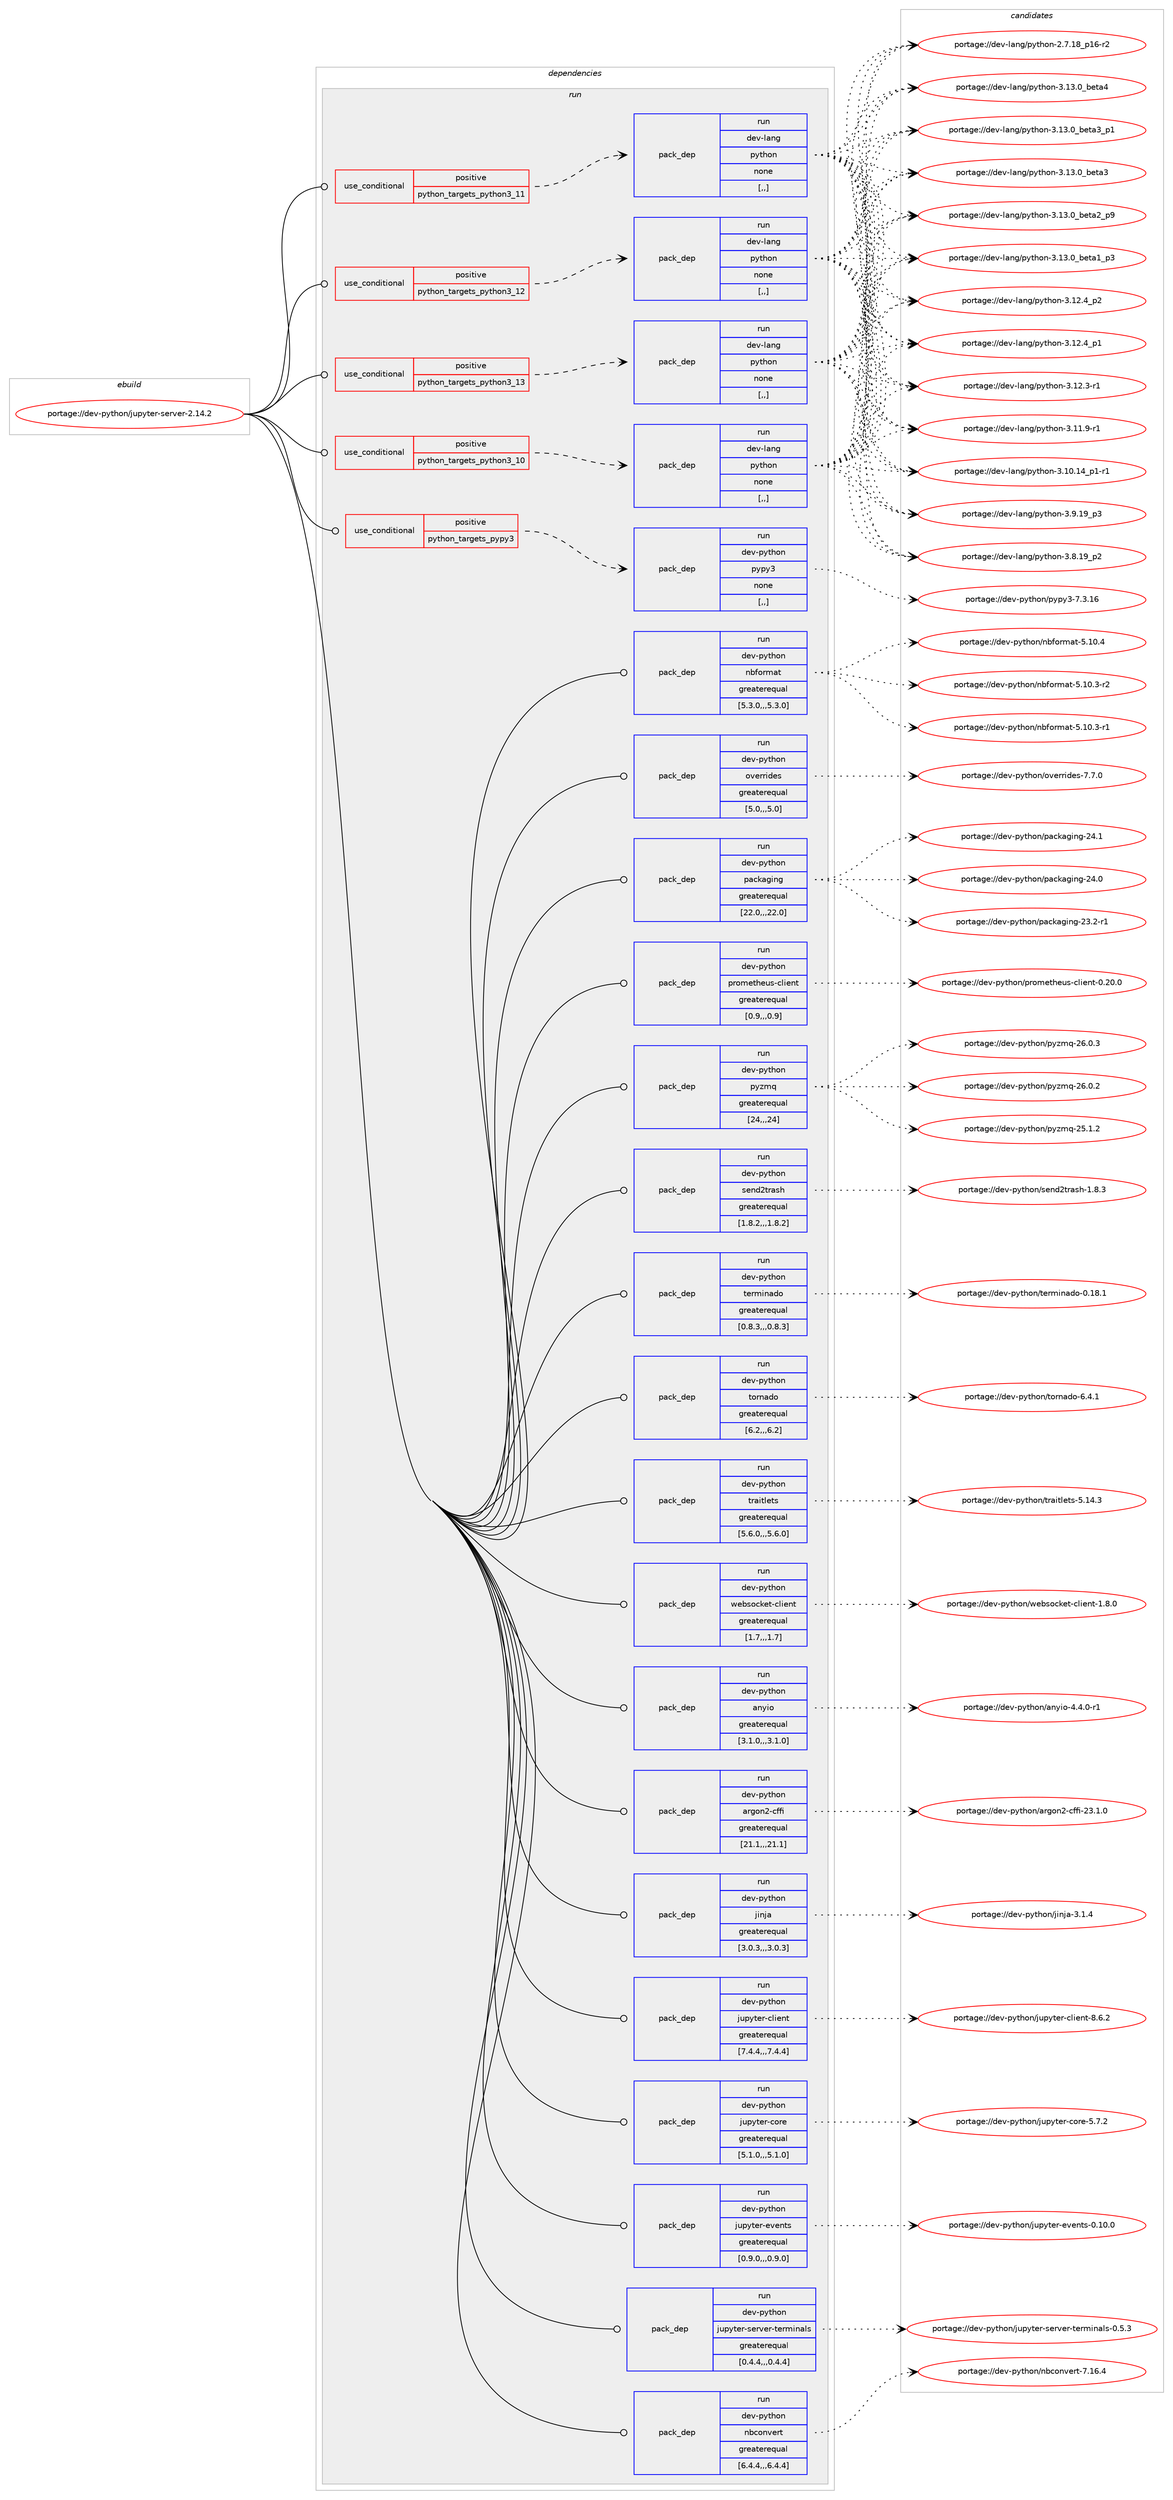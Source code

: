 digraph prolog {

# *************
# Graph options
# *************

newrank=true;
concentrate=true;
compound=true;
graph [rankdir=LR,fontname=Helvetica,fontsize=10,ranksep=1.5];#, ranksep=2.5, nodesep=0.2];
edge  [arrowhead=vee];
node  [fontname=Helvetica,fontsize=10];

# **********
# The ebuild
# **********

subgraph cluster_leftcol {
color=gray;
label=<<i>ebuild</i>>;
id [label="portage://dev-python/jupyter-server-2.14.2", color=red, width=4, href="../dev-python/jupyter-server-2.14.2.svg"];
}

# ****************
# The dependencies
# ****************

subgraph cluster_midcol {
color=gray;
label=<<i>dependencies</i>>;
subgraph cluster_compile {
fillcolor="#eeeeee";
style=filled;
label=<<i>compile</i>>;
}
subgraph cluster_compileandrun {
fillcolor="#eeeeee";
style=filled;
label=<<i>compile and run</i>>;
}
subgraph cluster_run {
fillcolor="#eeeeee";
style=filled;
label=<<i>run</i>>;
subgraph cond34102 {
dependency149595 [label=<<TABLE BORDER="0" CELLBORDER="1" CELLSPACING="0" CELLPADDING="4"><TR><TD ROWSPAN="3" CELLPADDING="10">use_conditional</TD></TR><TR><TD>positive</TD></TR><TR><TD>python_targets_pypy3</TD></TR></TABLE>>, shape=none, color=red];
subgraph pack114244 {
dependency149596 [label=<<TABLE BORDER="0" CELLBORDER="1" CELLSPACING="0" CELLPADDING="4" WIDTH="220"><TR><TD ROWSPAN="6" CELLPADDING="30">pack_dep</TD></TR><TR><TD WIDTH="110">run</TD></TR><TR><TD>dev-python</TD></TR><TR><TD>pypy3</TD></TR><TR><TD>none</TD></TR><TR><TD>[,,]</TD></TR></TABLE>>, shape=none, color=blue];
}
dependency149595:e -> dependency149596:w [weight=20,style="dashed",arrowhead="vee"];
}
id:e -> dependency149595:w [weight=20,style="solid",arrowhead="odot"];
subgraph cond34103 {
dependency149597 [label=<<TABLE BORDER="0" CELLBORDER="1" CELLSPACING="0" CELLPADDING="4"><TR><TD ROWSPAN="3" CELLPADDING="10">use_conditional</TD></TR><TR><TD>positive</TD></TR><TR><TD>python_targets_python3_10</TD></TR></TABLE>>, shape=none, color=red];
subgraph pack114245 {
dependency149598 [label=<<TABLE BORDER="0" CELLBORDER="1" CELLSPACING="0" CELLPADDING="4" WIDTH="220"><TR><TD ROWSPAN="6" CELLPADDING="30">pack_dep</TD></TR><TR><TD WIDTH="110">run</TD></TR><TR><TD>dev-lang</TD></TR><TR><TD>python</TD></TR><TR><TD>none</TD></TR><TR><TD>[,,]</TD></TR></TABLE>>, shape=none, color=blue];
}
dependency149597:e -> dependency149598:w [weight=20,style="dashed",arrowhead="vee"];
}
id:e -> dependency149597:w [weight=20,style="solid",arrowhead="odot"];
subgraph cond34104 {
dependency149599 [label=<<TABLE BORDER="0" CELLBORDER="1" CELLSPACING="0" CELLPADDING="4"><TR><TD ROWSPAN="3" CELLPADDING="10">use_conditional</TD></TR><TR><TD>positive</TD></TR><TR><TD>python_targets_python3_11</TD></TR></TABLE>>, shape=none, color=red];
subgraph pack114246 {
dependency149600 [label=<<TABLE BORDER="0" CELLBORDER="1" CELLSPACING="0" CELLPADDING="4" WIDTH="220"><TR><TD ROWSPAN="6" CELLPADDING="30">pack_dep</TD></TR><TR><TD WIDTH="110">run</TD></TR><TR><TD>dev-lang</TD></TR><TR><TD>python</TD></TR><TR><TD>none</TD></TR><TR><TD>[,,]</TD></TR></TABLE>>, shape=none, color=blue];
}
dependency149599:e -> dependency149600:w [weight=20,style="dashed",arrowhead="vee"];
}
id:e -> dependency149599:w [weight=20,style="solid",arrowhead="odot"];
subgraph cond34105 {
dependency149601 [label=<<TABLE BORDER="0" CELLBORDER="1" CELLSPACING="0" CELLPADDING="4"><TR><TD ROWSPAN="3" CELLPADDING="10">use_conditional</TD></TR><TR><TD>positive</TD></TR><TR><TD>python_targets_python3_12</TD></TR></TABLE>>, shape=none, color=red];
subgraph pack114247 {
dependency149602 [label=<<TABLE BORDER="0" CELLBORDER="1" CELLSPACING="0" CELLPADDING="4" WIDTH="220"><TR><TD ROWSPAN="6" CELLPADDING="30">pack_dep</TD></TR><TR><TD WIDTH="110">run</TD></TR><TR><TD>dev-lang</TD></TR><TR><TD>python</TD></TR><TR><TD>none</TD></TR><TR><TD>[,,]</TD></TR></TABLE>>, shape=none, color=blue];
}
dependency149601:e -> dependency149602:w [weight=20,style="dashed",arrowhead="vee"];
}
id:e -> dependency149601:w [weight=20,style="solid",arrowhead="odot"];
subgraph cond34106 {
dependency149603 [label=<<TABLE BORDER="0" CELLBORDER="1" CELLSPACING="0" CELLPADDING="4"><TR><TD ROWSPAN="3" CELLPADDING="10">use_conditional</TD></TR><TR><TD>positive</TD></TR><TR><TD>python_targets_python3_13</TD></TR></TABLE>>, shape=none, color=red];
subgraph pack114248 {
dependency149604 [label=<<TABLE BORDER="0" CELLBORDER="1" CELLSPACING="0" CELLPADDING="4" WIDTH="220"><TR><TD ROWSPAN="6" CELLPADDING="30">pack_dep</TD></TR><TR><TD WIDTH="110">run</TD></TR><TR><TD>dev-lang</TD></TR><TR><TD>python</TD></TR><TR><TD>none</TD></TR><TR><TD>[,,]</TD></TR></TABLE>>, shape=none, color=blue];
}
dependency149603:e -> dependency149604:w [weight=20,style="dashed",arrowhead="vee"];
}
id:e -> dependency149603:w [weight=20,style="solid",arrowhead="odot"];
subgraph pack114249 {
dependency149605 [label=<<TABLE BORDER="0" CELLBORDER="1" CELLSPACING="0" CELLPADDING="4" WIDTH="220"><TR><TD ROWSPAN="6" CELLPADDING="30">pack_dep</TD></TR><TR><TD WIDTH="110">run</TD></TR><TR><TD>dev-python</TD></TR><TR><TD>anyio</TD></TR><TR><TD>greaterequal</TD></TR><TR><TD>[3.1.0,,,3.1.0]</TD></TR></TABLE>>, shape=none, color=blue];
}
id:e -> dependency149605:w [weight=20,style="solid",arrowhead="odot"];
subgraph pack114250 {
dependency149606 [label=<<TABLE BORDER="0" CELLBORDER="1" CELLSPACING="0" CELLPADDING="4" WIDTH="220"><TR><TD ROWSPAN="6" CELLPADDING="30">pack_dep</TD></TR><TR><TD WIDTH="110">run</TD></TR><TR><TD>dev-python</TD></TR><TR><TD>argon2-cffi</TD></TR><TR><TD>greaterequal</TD></TR><TR><TD>[21.1,,,21.1]</TD></TR></TABLE>>, shape=none, color=blue];
}
id:e -> dependency149606:w [weight=20,style="solid",arrowhead="odot"];
subgraph pack114251 {
dependency149607 [label=<<TABLE BORDER="0" CELLBORDER="1" CELLSPACING="0" CELLPADDING="4" WIDTH="220"><TR><TD ROWSPAN="6" CELLPADDING="30">pack_dep</TD></TR><TR><TD WIDTH="110">run</TD></TR><TR><TD>dev-python</TD></TR><TR><TD>jinja</TD></TR><TR><TD>greaterequal</TD></TR><TR><TD>[3.0.3,,,3.0.3]</TD></TR></TABLE>>, shape=none, color=blue];
}
id:e -> dependency149607:w [weight=20,style="solid",arrowhead="odot"];
subgraph pack114252 {
dependency149608 [label=<<TABLE BORDER="0" CELLBORDER="1" CELLSPACING="0" CELLPADDING="4" WIDTH="220"><TR><TD ROWSPAN="6" CELLPADDING="30">pack_dep</TD></TR><TR><TD WIDTH="110">run</TD></TR><TR><TD>dev-python</TD></TR><TR><TD>jupyter-client</TD></TR><TR><TD>greaterequal</TD></TR><TR><TD>[7.4.4,,,7.4.4]</TD></TR></TABLE>>, shape=none, color=blue];
}
id:e -> dependency149608:w [weight=20,style="solid",arrowhead="odot"];
subgraph pack114253 {
dependency149609 [label=<<TABLE BORDER="0" CELLBORDER="1" CELLSPACING="0" CELLPADDING="4" WIDTH="220"><TR><TD ROWSPAN="6" CELLPADDING="30">pack_dep</TD></TR><TR><TD WIDTH="110">run</TD></TR><TR><TD>dev-python</TD></TR><TR><TD>jupyter-core</TD></TR><TR><TD>greaterequal</TD></TR><TR><TD>[5.1.0,,,5.1.0]</TD></TR></TABLE>>, shape=none, color=blue];
}
id:e -> dependency149609:w [weight=20,style="solid",arrowhead="odot"];
subgraph pack114254 {
dependency149610 [label=<<TABLE BORDER="0" CELLBORDER="1" CELLSPACING="0" CELLPADDING="4" WIDTH="220"><TR><TD ROWSPAN="6" CELLPADDING="30">pack_dep</TD></TR><TR><TD WIDTH="110">run</TD></TR><TR><TD>dev-python</TD></TR><TR><TD>jupyter-events</TD></TR><TR><TD>greaterequal</TD></TR><TR><TD>[0.9.0,,,0.9.0]</TD></TR></TABLE>>, shape=none, color=blue];
}
id:e -> dependency149610:w [weight=20,style="solid",arrowhead="odot"];
subgraph pack114255 {
dependency149611 [label=<<TABLE BORDER="0" CELLBORDER="1" CELLSPACING="0" CELLPADDING="4" WIDTH="220"><TR><TD ROWSPAN="6" CELLPADDING="30">pack_dep</TD></TR><TR><TD WIDTH="110">run</TD></TR><TR><TD>dev-python</TD></TR><TR><TD>jupyter-server-terminals</TD></TR><TR><TD>greaterequal</TD></TR><TR><TD>[0.4.4,,,0.4.4]</TD></TR></TABLE>>, shape=none, color=blue];
}
id:e -> dependency149611:w [weight=20,style="solid",arrowhead="odot"];
subgraph pack114256 {
dependency149612 [label=<<TABLE BORDER="0" CELLBORDER="1" CELLSPACING="0" CELLPADDING="4" WIDTH="220"><TR><TD ROWSPAN="6" CELLPADDING="30">pack_dep</TD></TR><TR><TD WIDTH="110">run</TD></TR><TR><TD>dev-python</TD></TR><TR><TD>nbconvert</TD></TR><TR><TD>greaterequal</TD></TR><TR><TD>[6.4.4,,,6.4.4]</TD></TR></TABLE>>, shape=none, color=blue];
}
id:e -> dependency149612:w [weight=20,style="solid",arrowhead="odot"];
subgraph pack114257 {
dependency149613 [label=<<TABLE BORDER="0" CELLBORDER="1" CELLSPACING="0" CELLPADDING="4" WIDTH="220"><TR><TD ROWSPAN="6" CELLPADDING="30">pack_dep</TD></TR><TR><TD WIDTH="110">run</TD></TR><TR><TD>dev-python</TD></TR><TR><TD>nbformat</TD></TR><TR><TD>greaterequal</TD></TR><TR><TD>[5.3.0,,,5.3.0]</TD></TR></TABLE>>, shape=none, color=blue];
}
id:e -> dependency149613:w [weight=20,style="solid",arrowhead="odot"];
subgraph pack114258 {
dependency149614 [label=<<TABLE BORDER="0" CELLBORDER="1" CELLSPACING="0" CELLPADDING="4" WIDTH="220"><TR><TD ROWSPAN="6" CELLPADDING="30">pack_dep</TD></TR><TR><TD WIDTH="110">run</TD></TR><TR><TD>dev-python</TD></TR><TR><TD>overrides</TD></TR><TR><TD>greaterequal</TD></TR><TR><TD>[5.0,,,5.0]</TD></TR></TABLE>>, shape=none, color=blue];
}
id:e -> dependency149614:w [weight=20,style="solid",arrowhead="odot"];
subgraph pack114259 {
dependency149615 [label=<<TABLE BORDER="0" CELLBORDER="1" CELLSPACING="0" CELLPADDING="4" WIDTH="220"><TR><TD ROWSPAN="6" CELLPADDING="30">pack_dep</TD></TR><TR><TD WIDTH="110">run</TD></TR><TR><TD>dev-python</TD></TR><TR><TD>packaging</TD></TR><TR><TD>greaterequal</TD></TR><TR><TD>[22.0,,,22.0]</TD></TR></TABLE>>, shape=none, color=blue];
}
id:e -> dependency149615:w [weight=20,style="solid",arrowhead="odot"];
subgraph pack114260 {
dependency149616 [label=<<TABLE BORDER="0" CELLBORDER="1" CELLSPACING="0" CELLPADDING="4" WIDTH="220"><TR><TD ROWSPAN="6" CELLPADDING="30">pack_dep</TD></TR><TR><TD WIDTH="110">run</TD></TR><TR><TD>dev-python</TD></TR><TR><TD>prometheus-client</TD></TR><TR><TD>greaterequal</TD></TR><TR><TD>[0.9,,,0.9]</TD></TR></TABLE>>, shape=none, color=blue];
}
id:e -> dependency149616:w [weight=20,style="solid",arrowhead="odot"];
subgraph pack114261 {
dependency149617 [label=<<TABLE BORDER="0" CELLBORDER="1" CELLSPACING="0" CELLPADDING="4" WIDTH="220"><TR><TD ROWSPAN="6" CELLPADDING="30">pack_dep</TD></TR><TR><TD WIDTH="110">run</TD></TR><TR><TD>dev-python</TD></TR><TR><TD>pyzmq</TD></TR><TR><TD>greaterequal</TD></TR><TR><TD>[24,,,24]</TD></TR></TABLE>>, shape=none, color=blue];
}
id:e -> dependency149617:w [weight=20,style="solid",arrowhead="odot"];
subgraph pack114262 {
dependency149618 [label=<<TABLE BORDER="0" CELLBORDER="1" CELLSPACING="0" CELLPADDING="4" WIDTH="220"><TR><TD ROWSPAN="6" CELLPADDING="30">pack_dep</TD></TR><TR><TD WIDTH="110">run</TD></TR><TR><TD>dev-python</TD></TR><TR><TD>send2trash</TD></TR><TR><TD>greaterequal</TD></TR><TR><TD>[1.8.2,,,1.8.2]</TD></TR></TABLE>>, shape=none, color=blue];
}
id:e -> dependency149618:w [weight=20,style="solid",arrowhead="odot"];
subgraph pack114263 {
dependency149619 [label=<<TABLE BORDER="0" CELLBORDER="1" CELLSPACING="0" CELLPADDING="4" WIDTH="220"><TR><TD ROWSPAN="6" CELLPADDING="30">pack_dep</TD></TR><TR><TD WIDTH="110">run</TD></TR><TR><TD>dev-python</TD></TR><TR><TD>terminado</TD></TR><TR><TD>greaterequal</TD></TR><TR><TD>[0.8.3,,,0.8.3]</TD></TR></TABLE>>, shape=none, color=blue];
}
id:e -> dependency149619:w [weight=20,style="solid",arrowhead="odot"];
subgraph pack114264 {
dependency149620 [label=<<TABLE BORDER="0" CELLBORDER="1" CELLSPACING="0" CELLPADDING="4" WIDTH="220"><TR><TD ROWSPAN="6" CELLPADDING="30">pack_dep</TD></TR><TR><TD WIDTH="110">run</TD></TR><TR><TD>dev-python</TD></TR><TR><TD>tornado</TD></TR><TR><TD>greaterequal</TD></TR><TR><TD>[6.2,,,6.2]</TD></TR></TABLE>>, shape=none, color=blue];
}
id:e -> dependency149620:w [weight=20,style="solid",arrowhead="odot"];
subgraph pack114265 {
dependency149621 [label=<<TABLE BORDER="0" CELLBORDER="1" CELLSPACING="0" CELLPADDING="4" WIDTH="220"><TR><TD ROWSPAN="6" CELLPADDING="30">pack_dep</TD></TR><TR><TD WIDTH="110">run</TD></TR><TR><TD>dev-python</TD></TR><TR><TD>traitlets</TD></TR><TR><TD>greaterequal</TD></TR><TR><TD>[5.6.0,,,5.6.0]</TD></TR></TABLE>>, shape=none, color=blue];
}
id:e -> dependency149621:w [weight=20,style="solid",arrowhead="odot"];
subgraph pack114266 {
dependency149622 [label=<<TABLE BORDER="0" CELLBORDER="1" CELLSPACING="0" CELLPADDING="4" WIDTH="220"><TR><TD ROWSPAN="6" CELLPADDING="30">pack_dep</TD></TR><TR><TD WIDTH="110">run</TD></TR><TR><TD>dev-python</TD></TR><TR><TD>websocket-client</TD></TR><TR><TD>greaterequal</TD></TR><TR><TD>[1.7,,,1.7]</TD></TR></TABLE>>, shape=none, color=blue];
}
id:e -> dependency149622:w [weight=20,style="solid",arrowhead="odot"];
}
}

# **************
# The candidates
# **************

subgraph cluster_choices {
rank=same;
color=gray;
label=<<i>candidates</i>>;

subgraph choice114244 {
color=black;
nodesep=1;
choice10010111845112121116104111110471121211121215145554651464954 [label="portage://dev-python/pypy3-7.3.16", color=red, width=4,href="../dev-python/pypy3-7.3.16.svg"];
dependency149596:e -> choice10010111845112121116104111110471121211121215145554651464954:w [style=dotted,weight="100"];
}
subgraph choice114245 {
color=black;
nodesep=1;
choice1001011184510897110103471121211161041111104551464951464895981011169752 [label="portage://dev-lang/python-3.13.0_beta4", color=red, width=4,href="../dev-lang/python-3.13.0_beta4.svg"];
choice10010111845108971101034711212111610411111045514649514648959810111697519511249 [label="portage://dev-lang/python-3.13.0_beta3_p1", color=red, width=4,href="../dev-lang/python-3.13.0_beta3_p1.svg"];
choice1001011184510897110103471121211161041111104551464951464895981011169751 [label="portage://dev-lang/python-3.13.0_beta3", color=red, width=4,href="../dev-lang/python-3.13.0_beta3.svg"];
choice10010111845108971101034711212111610411111045514649514648959810111697509511257 [label="portage://dev-lang/python-3.13.0_beta2_p9", color=red, width=4,href="../dev-lang/python-3.13.0_beta2_p9.svg"];
choice10010111845108971101034711212111610411111045514649514648959810111697499511251 [label="portage://dev-lang/python-3.13.0_beta1_p3", color=red, width=4,href="../dev-lang/python-3.13.0_beta1_p3.svg"];
choice100101118451089711010347112121116104111110455146495046529511250 [label="portage://dev-lang/python-3.12.4_p2", color=red, width=4,href="../dev-lang/python-3.12.4_p2.svg"];
choice100101118451089711010347112121116104111110455146495046529511249 [label="portage://dev-lang/python-3.12.4_p1", color=red, width=4,href="../dev-lang/python-3.12.4_p1.svg"];
choice100101118451089711010347112121116104111110455146495046514511449 [label="portage://dev-lang/python-3.12.3-r1", color=red, width=4,href="../dev-lang/python-3.12.3-r1.svg"];
choice100101118451089711010347112121116104111110455146494946574511449 [label="portage://dev-lang/python-3.11.9-r1", color=red, width=4,href="../dev-lang/python-3.11.9-r1.svg"];
choice100101118451089711010347112121116104111110455146494846495295112494511449 [label="portage://dev-lang/python-3.10.14_p1-r1", color=red, width=4,href="../dev-lang/python-3.10.14_p1-r1.svg"];
choice100101118451089711010347112121116104111110455146574649579511251 [label="portage://dev-lang/python-3.9.19_p3", color=red, width=4,href="../dev-lang/python-3.9.19_p3.svg"];
choice100101118451089711010347112121116104111110455146564649579511250 [label="portage://dev-lang/python-3.8.19_p2", color=red, width=4,href="../dev-lang/python-3.8.19_p2.svg"];
choice100101118451089711010347112121116104111110455046554649569511249544511450 [label="portage://dev-lang/python-2.7.18_p16-r2", color=red, width=4,href="../dev-lang/python-2.7.18_p16-r2.svg"];
dependency149598:e -> choice1001011184510897110103471121211161041111104551464951464895981011169752:w [style=dotted,weight="100"];
dependency149598:e -> choice10010111845108971101034711212111610411111045514649514648959810111697519511249:w [style=dotted,weight="100"];
dependency149598:e -> choice1001011184510897110103471121211161041111104551464951464895981011169751:w [style=dotted,weight="100"];
dependency149598:e -> choice10010111845108971101034711212111610411111045514649514648959810111697509511257:w [style=dotted,weight="100"];
dependency149598:e -> choice10010111845108971101034711212111610411111045514649514648959810111697499511251:w [style=dotted,weight="100"];
dependency149598:e -> choice100101118451089711010347112121116104111110455146495046529511250:w [style=dotted,weight="100"];
dependency149598:e -> choice100101118451089711010347112121116104111110455146495046529511249:w [style=dotted,weight="100"];
dependency149598:e -> choice100101118451089711010347112121116104111110455146495046514511449:w [style=dotted,weight="100"];
dependency149598:e -> choice100101118451089711010347112121116104111110455146494946574511449:w [style=dotted,weight="100"];
dependency149598:e -> choice100101118451089711010347112121116104111110455146494846495295112494511449:w [style=dotted,weight="100"];
dependency149598:e -> choice100101118451089711010347112121116104111110455146574649579511251:w [style=dotted,weight="100"];
dependency149598:e -> choice100101118451089711010347112121116104111110455146564649579511250:w [style=dotted,weight="100"];
dependency149598:e -> choice100101118451089711010347112121116104111110455046554649569511249544511450:w [style=dotted,weight="100"];
}
subgraph choice114246 {
color=black;
nodesep=1;
choice1001011184510897110103471121211161041111104551464951464895981011169752 [label="portage://dev-lang/python-3.13.0_beta4", color=red, width=4,href="../dev-lang/python-3.13.0_beta4.svg"];
choice10010111845108971101034711212111610411111045514649514648959810111697519511249 [label="portage://dev-lang/python-3.13.0_beta3_p1", color=red, width=4,href="../dev-lang/python-3.13.0_beta3_p1.svg"];
choice1001011184510897110103471121211161041111104551464951464895981011169751 [label="portage://dev-lang/python-3.13.0_beta3", color=red, width=4,href="../dev-lang/python-3.13.0_beta3.svg"];
choice10010111845108971101034711212111610411111045514649514648959810111697509511257 [label="portage://dev-lang/python-3.13.0_beta2_p9", color=red, width=4,href="../dev-lang/python-3.13.0_beta2_p9.svg"];
choice10010111845108971101034711212111610411111045514649514648959810111697499511251 [label="portage://dev-lang/python-3.13.0_beta1_p3", color=red, width=4,href="../dev-lang/python-3.13.0_beta1_p3.svg"];
choice100101118451089711010347112121116104111110455146495046529511250 [label="portage://dev-lang/python-3.12.4_p2", color=red, width=4,href="../dev-lang/python-3.12.4_p2.svg"];
choice100101118451089711010347112121116104111110455146495046529511249 [label="portage://dev-lang/python-3.12.4_p1", color=red, width=4,href="../dev-lang/python-3.12.4_p1.svg"];
choice100101118451089711010347112121116104111110455146495046514511449 [label="portage://dev-lang/python-3.12.3-r1", color=red, width=4,href="../dev-lang/python-3.12.3-r1.svg"];
choice100101118451089711010347112121116104111110455146494946574511449 [label="portage://dev-lang/python-3.11.9-r1", color=red, width=4,href="../dev-lang/python-3.11.9-r1.svg"];
choice100101118451089711010347112121116104111110455146494846495295112494511449 [label="portage://dev-lang/python-3.10.14_p1-r1", color=red, width=4,href="../dev-lang/python-3.10.14_p1-r1.svg"];
choice100101118451089711010347112121116104111110455146574649579511251 [label="portage://dev-lang/python-3.9.19_p3", color=red, width=4,href="../dev-lang/python-3.9.19_p3.svg"];
choice100101118451089711010347112121116104111110455146564649579511250 [label="portage://dev-lang/python-3.8.19_p2", color=red, width=4,href="../dev-lang/python-3.8.19_p2.svg"];
choice100101118451089711010347112121116104111110455046554649569511249544511450 [label="portage://dev-lang/python-2.7.18_p16-r2", color=red, width=4,href="../dev-lang/python-2.7.18_p16-r2.svg"];
dependency149600:e -> choice1001011184510897110103471121211161041111104551464951464895981011169752:w [style=dotted,weight="100"];
dependency149600:e -> choice10010111845108971101034711212111610411111045514649514648959810111697519511249:w [style=dotted,weight="100"];
dependency149600:e -> choice1001011184510897110103471121211161041111104551464951464895981011169751:w [style=dotted,weight="100"];
dependency149600:e -> choice10010111845108971101034711212111610411111045514649514648959810111697509511257:w [style=dotted,weight="100"];
dependency149600:e -> choice10010111845108971101034711212111610411111045514649514648959810111697499511251:w [style=dotted,weight="100"];
dependency149600:e -> choice100101118451089711010347112121116104111110455146495046529511250:w [style=dotted,weight="100"];
dependency149600:e -> choice100101118451089711010347112121116104111110455146495046529511249:w [style=dotted,weight="100"];
dependency149600:e -> choice100101118451089711010347112121116104111110455146495046514511449:w [style=dotted,weight="100"];
dependency149600:e -> choice100101118451089711010347112121116104111110455146494946574511449:w [style=dotted,weight="100"];
dependency149600:e -> choice100101118451089711010347112121116104111110455146494846495295112494511449:w [style=dotted,weight="100"];
dependency149600:e -> choice100101118451089711010347112121116104111110455146574649579511251:w [style=dotted,weight="100"];
dependency149600:e -> choice100101118451089711010347112121116104111110455146564649579511250:w [style=dotted,weight="100"];
dependency149600:e -> choice100101118451089711010347112121116104111110455046554649569511249544511450:w [style=dotted,weight="100"];
}
subgraph choice114247 {
color=black;
nodesep=1;
choice1001011184510897110103471121211161041111104551464951464895981011169752 [label="portage://dev-lang/python-3.13.0_beta4", color=red, width=4,href="../dev-lang/python-3.13.0_beta4.svg"];
choice10010111845108971101034711212111610411111045514649514648959810111697519511249 [label="portage://dev-lang/python-3.13.0_beta3_p1", color=red, width=4,href="../dev-lang/python-3.13.0_beta3_p1.svg"];
choice1001011184510897110103471121211161041111104551464951464895981011169751 [label="portage://dev-lang/python-3.13.0_beta3", color=red, width=4,href="../dev-lang/python-3.13.0_beta3.svg"];
choice10010111845108971101034711212111610411111045514649514648959810111697509511257 [label="portage://dev-lang/python-3.13.0_beta2_p9", color=red, width=4,href="../dev-lang/python-3.13.0_beta2_p9.svg"];
choice10010111845108971101034711212111610411111045514649514648959810111697499511251 [label="portage://dev-lang/python-3.13.0_beta1_p3", color=red, width=4,href="../dev-lang/python-3.13.0_beta1_p3.svg"];
choice100101118451089711010347112121116104111110455146495046529511250 [label="portage://dev-lang/python-3.12.4_p2", color=red, width=4,href="../dev-lang/python-3.12.4_p2.svg"];
choice100101118451089711010347112121116104111110455146495046529511249 [label="portage://dev-lang/python-3.12.4_p1", color=red, width=4,href="../dev-lang/python-3.12.4_p1.svg"];
choice100101118451089711010347112121116104111110455146495046514511449 [label="portage://dev-lang/python-3.12.3-r1", color=red, width=4,href="../dev-lang/python-3.12.3-r1.svg"];
choice100101118451089711010347112121116104111110455146494946574511449 [label="portage://dev-lang/python-3.11.9-r1", color=red, width=4,href="../dev-lang/python-3.11.9-r1.svg"];
choice100101118451089711010347112121116104111110455146494846495295112494511449 [label="portage://dev-lang/python-3.10.14_p1-r1", color=red, width=4,href="../dev-lang/python-3.10.14_p1-r1.svg"];
choice100101118451089711010347112121116104111110455146574649579511251 [label="portage://dev-lang/python-3.9.19_p3", color=red, width=4,href="../dev-lang/python-3.9.19_p3.svg"];
choice100101118451089711010347112121116104111110455146564649579511250 [label="portage://dev-lang/python-3.8.19_p2", color=red, width=4,href="../dev-lang/python-3.8.19_p2.svg"];
choice100101118451089711010347112121116104111110455046554649569511249544511450 [label="portage://dev-lang/python-2.7.18_p16-r2", color=red, width=4,href="../dev-lang/python-2.7.18_p16-r2.svg"];
dependency149602:e -> choice1001011184510897110103471121211161041111104551464951464895981011169752:w [style=dotted,weight="100"];
dependency149602:e -> choice10010111845108971101034711212111610411111045514649514648959810111697519511249:w [style=dotted,weight="100"];
dependency149602:e -> choice1001011184510897110103471121211161041111104551464951464895981011169751:w [style=dotted,weight="100"];
dependency149602:e -> choice10010111845108971101034711212111610411111045514649514648959810111697509511257:w [style=dotted,weight="100"];
dependency149602:e -> choice10010111845108971101034711212111610411111045514649514648959810111697499511251:w [style=dotted,weight="100"];
dependency149602:e -> choice100101118451089711010347112121116104111110455146495046529511250:w [style=dotted,weight="100"];
dependency149602:e -> choice100101118451089711010347112121116104111110455146495046529511249:w [style=dotted,weight="100"];
dependency149602:e -> choice100101118451089711010347112121116104111110455146495046514511449:w [style=dotted,weight="100"];
dependency149602:e -> choice100101118451089711010347112121116104111110455146494946574511449:w [style=dotted,weight="100"];
dependency149602:e -> choice100101118451089711010347112121116104111110455146494846495295112494511449:w [style=dotted,weight="100"];
dependency149602:e -> choice100101118451089711010347112121116104111110455146574649579511251:w [style=dotted,weight="100"];
dependency149602:e -> choice100101118451089711010347112121116104111110455146564649579511250:w [style=dotted,weight="100"];
dependency149602:e -> choice100101118451089711010347112121116104111110455046554649569511249544511450:w [style=dotted,weight="100"];
}
subgraph choice114248 {
color=black;
nodesep=1;
choice1001011184510897110103471121211161041111104551464951464895981011169752 [label="portage://dev-lang/python-3.13.0_beta4", color=red, width=4,href="../dev-lang/python-3.13.0_beta4.svg"];
choice10010111845108971101034711212111610411111045514649514648959810111697519511249 [label="portage://dev-lang/python-3.13.0_beta3_p1", color=red, width=4,href="../dev-lang/python-3.13.0_beta3_p1.svg"];
choice1001011184510897110103471121211161041111104551464951464895981011169751 [label="portage://dev-lang/python-3.13.0_beta3", color=red, width=4,href="../dev-lang/python-3.13.0_beta3.svg"];
choice10010111845108971101034711212111610411111045514649514648959810111697509511257 [label="portage://dev-lang/python-3.13.0_beta2_p9", color=red, width=4,href="../dev-lang/python-3.13.0_beta2_p9.svg"];
choice10010111845108971101034711212111610411111045514649514648959810111697499511251 [label="portage://dev-lang/python-3.13.0_beta1_p3", color=red, width=4,href="../dev-lang/python-3.13.0_beta1_p3.svg"];
choice100101118451089711010347112121116104111110455146495046529511250 [label="portage://dev-lang/python-3.12.4_p2", color=red, width=4,href="../dev-lang/python-3.12.4_p2.svg"];
choice100101118451089711010347112121116104111110455146495046529511249 [label="portage://dev-lang/python-3.12.4_p1", color=red, width=4,href="../dev-lang/python-3.12.4_p1.svg"];
choice100101118451089711010347112121116104111110455146495046514511449 [label="portage://dev-lang/python-3.12.3-r1", color=red, width=4,href="../dev-lang/python-3.12.3-r1.svg"];
choice100101118451089711010347112121116104111110455146494946574511449 [label="portage://dev-lang/python-3.11.9-r1", color=red, width=4,href="../dev-lang/python-3.11.9-r1.svg"];
choice100101118451089711010347112121116104111110455146494846495295112494511449 [label="portage://dev-lang/python-3.10.14_p1-r1", color=red, width=4,href="../dev-lang/python-3.10.14_p1-r1.svg"];
choice100101118451089711010347112121116104111110455146574649579511251 [label="portage://dev-lang/python-3.9.19_p3", color=red, width=4,href="../dev-lang/python-3.9.19_p3.svg"];
choice100101118451089711010347112121116104111110455146564649579511250 [label="portage://dev-lang/python-3.8.19_p2", color=red, width=4,href="../dev-lang/python-3.8.19_p2.svg"];
choice100101118451089711010347112121116104111110455046554649569511249544511450 [label="portage://dev-lang/python-2.7.18_p16-r2", color=red, width=4,href="../dev-lang/python-2.7.18_p16-r2.svg"];
dependency149604:e -> choice1001011184510897110103471121211161041111104551464951464895981011169752:w [style=dotted,weight="100"];
dependency149604:e -> choice10010111845108971101034711212111610411111045514649514648959810111697519511249:w [style=dotted,weight="100"];
dependency149604:e -> choice1001011184510897110103471121211161041111104551464951464895981011169751:w [style=dotted,weight="100"];
dependency149604:e -> choice10010111845108971101034711212111610411111045514649514648959810111697509511257:w [style=dotted,weight="100"];
dependency149604:e -> choice10010111845108971101034711212111610411111045514649514648959810111697499511251:w [style=dotted,weight="100"];
dependency149604:e -> choice100101118451089711010347112121116104111110455146495046529511250:w [style=dotted,weight="100"];
dependency149604:e -> choice100101118451089711010347112121116104111110455146495046529511249:w [style=dotted,weight="100"];
dependency149604:e -> choice100101118451089711010347112121116104111110455146495046514511449:w [style=dotted,weight="100"];
dependency149604:e -> choice100101118451089711010347112121116104111110455146494946574511449:w [style=dotted,weight="100"];
dependency149604:e -> choice100101118451089711010347112121116104111110455146494846495295112494511449:w [style=dotted,weight="100"];
dependency149604:e -> choice100101118451089711010347112121116104111110455146574649579511251:w [style=dotted,weight="100"];
dependency149604:e -> choice100101118451089711010347112121116104111110455146564649579511250:w [style=dotted,weight="100"];
dependency149604:e -> choice100101118451089711010347112121116104111110455046554649569511249544511450:w [style=dotted,weight="100"];
}
subgraph choice114249 {
color=black;
nodesep=1;
choice1001011184511212111610411111047971101211051114552465246484511449 [label="portage://dev-python/anyio-4.4.0-r1", color=red, width=4,href="../dev-python/anyio-4.4.0-r1.svg"];
dependency149605:e -> choice1001011184511212111610411111047971101211051114552465246484511449:w [style=dotted,weight="100"];
}
subgraph choice114250 {
color=black;
nodesep=1;
choice10010111845112121116104111110479711410311111050459910210210545505146494648 [label="portage://dev-python/argon2-cffi-23.1.0", color=red, width=4,href="../dev-python/argon2-cffi-23.1.0.svg"];
dependency149606:e -> choice10010111845112121116104111110479711410311111050459910210210545505146494648:w [style=dotted,weight="100"];
}
subgraph choice114251 {
color=black;
nodesep=1;
choice100101118451121211161041111104710610511010697455146494652 [label="portage://dev-python/jinja-3.1.4", color=red, width=4,href="../dev-python/jinja-3.1.4.svg"];
dependency149607:e -> choice100101118451121211161041111104710610511010697455146494652:w [style=dotted,weight="100"];
}
subgraph choice114252 {
color=black;
nodesep=1;
choice10010111845112121116104111110471061171121211161011144599108105101110116455646544650 [label="portage://dev-python/jupyter-client-8.6.2", color=red, width=4,href="../dev-python/jupyter-client-8.6.2.svg"];
dependency149608:e -> choice10010111845112121116104111110471061171121211161011144599108105101110116455646544650:w [style=dotted,weight="100"];
}
subgraph choice114253 {
color=black;
nodesep=1;
choice10010111845112121116104111110471061171121211161011144599111114101455346554650 [label="portage://dev-python/jupyter-core-5.7.2", color=red, width=4,href="../dev-python/jupyter-core-5.7.2.svg"];
dependency149609:e -> choice10010111845112121116104111110471061171121211161011144599111114101455346554650:w [style=dotted,weight="100"];
}
subgraph choice114254 {
color=black;
nodesep=1;
choice10010111845112121116104111110471061171121211161011144510111810111011611545484649484648 [label="portage://dev-python/jupyter-events-0.10.0", color=red, width=4,href="../dev-python/jupyter-events-0.10.0.svg"];
dependency149610:e -> choice10010111845112121116104111110471061171121211161011144510111810111011611545484649484648:w [style=dotted,weight="100"];
}
subgraph choice114255 {
color=black;
nodesep=1;
choice1001011184511212111610411111047106117112121116101114451151011141181011144511610111410910511097108115454846534651 [label="portage://dev-python/jupyter-server-terminals-0.5.3", color=red, width=4,href="../dev-python/jupyter-server-terminals-0.5.3.svg"];
dependency149611:e -> choice1001011184511212111610411111047106117112121116101114451151011141181011144511610111410910511097108115454846534651:w [style=dotted,weight="100"];
}
subgraph choice114256 {
color=black;
nodesep=1;
choice1001011184511212111610411111047110989911111011810111411645554649544652 [label="portage://dev-python/nbconvert-7.16.4", color=red, width=4,href="../dev-python/nbconvert-7.16.4.svg"];
dependency149612:e -> choice1001011184511212111610411111047110989911111011810111411645554649544652:w [style=dotted,weight="100"];
}
subgraph choice114257 {
color=black;
nodesep=1;
choice1001011184511212111610411111047110981021111141099711645534649484652 [label="portage://dev-python/nbformat-5.10.4", color=red, width=4,href="../dev-python/nbformat-5.10.4.svg"];
choice10010111845112121116104111110471109810211111410997116455346494846514511450 [label="portage://dev-python/nbformat-5.10.3-r2", color=red, width=4,href="../dev-python/nbformat-5.10.3-r2.svg"];
choice10010111845112121116104111110471109810211111410997116455346494846514511449 [label="portage://dev-python/nbformat-5.10.3-r1", color=red, width=4,href="../dev-python/nbformat-5.10.3-r1.svg"];
dependency149613:e -> choice1001011184511212111610411111047110981021111141099711645534649484652:w [style=dotted,weight="100"];
dependency149613:e -> choice10010111845112121116104111110471109810211111410997116455346494846514511450:w [style=dotted,weight="100"];
dependency149613:e -> choice10010111845112121116104111110471109810211111410997116455346494846514511449:w [style=dotted,weight="100"];
}
subgraph choice114258 {
color=black;
nodesep=1;
choice1001011184511212111610411111047111118101114114105100101115455546554648 [label="portage://dev-python/overrides-7.7.0", color=red, width=4,href="../dev-python/overrides-7.7.0.svg"];
dependency149614:e -> choice1001011184511212111610411111047111118101114114105100101115455546554648:w [style=dotted,weight="100"];
}
subgraph choice114259 {
color=black;
nodesep=1;
choice10010111845112121116104111110471129799107971031051101034550524649 [label="portage://dev-python/packaging-24.1", color=red, width=4,href="../dev-python/packaging-24.1.svg"];
choice10010111845112121116104111110471129799107971031051101034550524648 [label="portage://dev-python/packaging-24.0", color=red, width=4,href="../dev-python/packaging-24.0.svg"];
choice100101118451121211161041111104711297991079710310511010345505146504511449 [label="portage://dev-python/packaging-23.2-r1", color=red, width=4,href="../dev-python/packaging-23.2-r1.svg"];
dependency149615:e -> choice10010111845112121116104111110471129799107971031051101034550524649:w [style=dotted,weight="100"];
dependency149615:e -> choice10010111845112121116104111110471129799107971031051101034550524648:w [style=dotted,weight="100"];
dependency149615:e -> choice100101118451121211161041111104711297991079710310511010345505146504511449:w [style=dotted,weight="100"];
}
subgraph choice114260 {
color=black;
nodesep=1;
choice1001011184511212111610411111047112114111109101116104101117115459910810510111011645484650484648 [label="portage://dev-python/prometheus-client-0.20.0", color=red, width=4,href="../dev-python/prometheus-client-0.20.0.svg"];
dependency149616:e -> choice1001011184511212111610411111047112114111109101116104101117115459910810510111011645484650484648:w [style=dotted,weight="100"];
}
subgraph choice114261 {
color=black;
nodesep=1;
choice100101118451121211161041111104711212112210911345505446484651 [label="portage://dev-python/pyzmq-26.0.3", color=red, width=4,href="../dev-python/pyzmq-26.0.3.svg"];
choice100101118451121211161041111104711212112210911345505446484650 [label="portage://dev-python/pyzmq-26.0.2", color=red, width=4,href="../dev-python/pyzmq-26.0.2.svg"];
choice100101118451121211161041111104711212112210911345505346494650 [label="portage://dev-python/pyzmq-25.1.2", color=red, width=4,href="../dev-python/pyzmq-25.1.2.svg"];
dependency149617:e -> choice100101118451121211161041111104711212112210911345505446484651:w [style=dotted,weight="100"];
dependency149617:e -> choice100101118451121211161041111104711212112210911345505446484650:w [style=dotted,weight="100"];
dependency149617:e -> choice100101118451121211161041111104711212112210911345505346494650:w [style=dotted,weight="100"];
}
subgraph choice114262 {
color=black;
nodesep=1;
choice10010111845112121116104111110471151011101005011611497115104454946564651 [label="portage://dev-python/send2trash-1.8.3", color=red, width=4,href="../dev-python/send2trash-1.8.3.svg"];
dependency149618:e -> choice10010111845112121116104111110471151011101005011611497115104454946564651:w [style=dotted,weight="100"];
}
subgraph choice114263 {
color=black;
nodesep=1;
choice10010111845112121116104111110471161011141091051109710011145484649564649 [label="portage://dev-python/terminado-0.18.1", color=red, width=4,href="../dev-python/terminado-0.18.1.svg"];
dependency149619:e -> choice10010111845112121116104111110471161011141091051109710011145484649564649:w [style=dotted,weight="100"];
}
subgraph choice114264 {
color=black;
nodesep=1;
choice100101118451121211161041111104711611111411097100111455446524649 [label="portage://dev-python/tornado-6.4.1", color=red, width=4,href="../dev-python/tornado-6.4.1.svg"];
dependency149620:e -> choice100101118451121211161041111104711611111411097100111455446524649:w [style=dotted,weight="100"];
}
subgraph choice114265 {
color=black;
nodesep=1;
choice10010111845112121116104111110471161149710511610810111611545534649524651 [label="portage://dev-python/traitlets-5.14.3", color=red, width=4,href="../dev-python/traitlets-5.14.3.svg"];
dependency149621:e -> choice10010111845112121116104111110471161149710511610810111611545534649524651:w [style=dotted,weight="100"];
}
subgraph choice114266 {
color=black;
nodesep=1;
choice100101118451121211161041111104711910198115111991071011164599108105101110116454946564648 [label="portage://dev-python/websocket-client-1.8.0", color=red, width=4,href="../dev-python/websocket-client-1.8.0.svg"];
dependency149622:e -> choice100101118451121211161041111104711910198115111991071011164599108105101110116454946564648:w [style=dotted,weight="100"];
}
}

}
